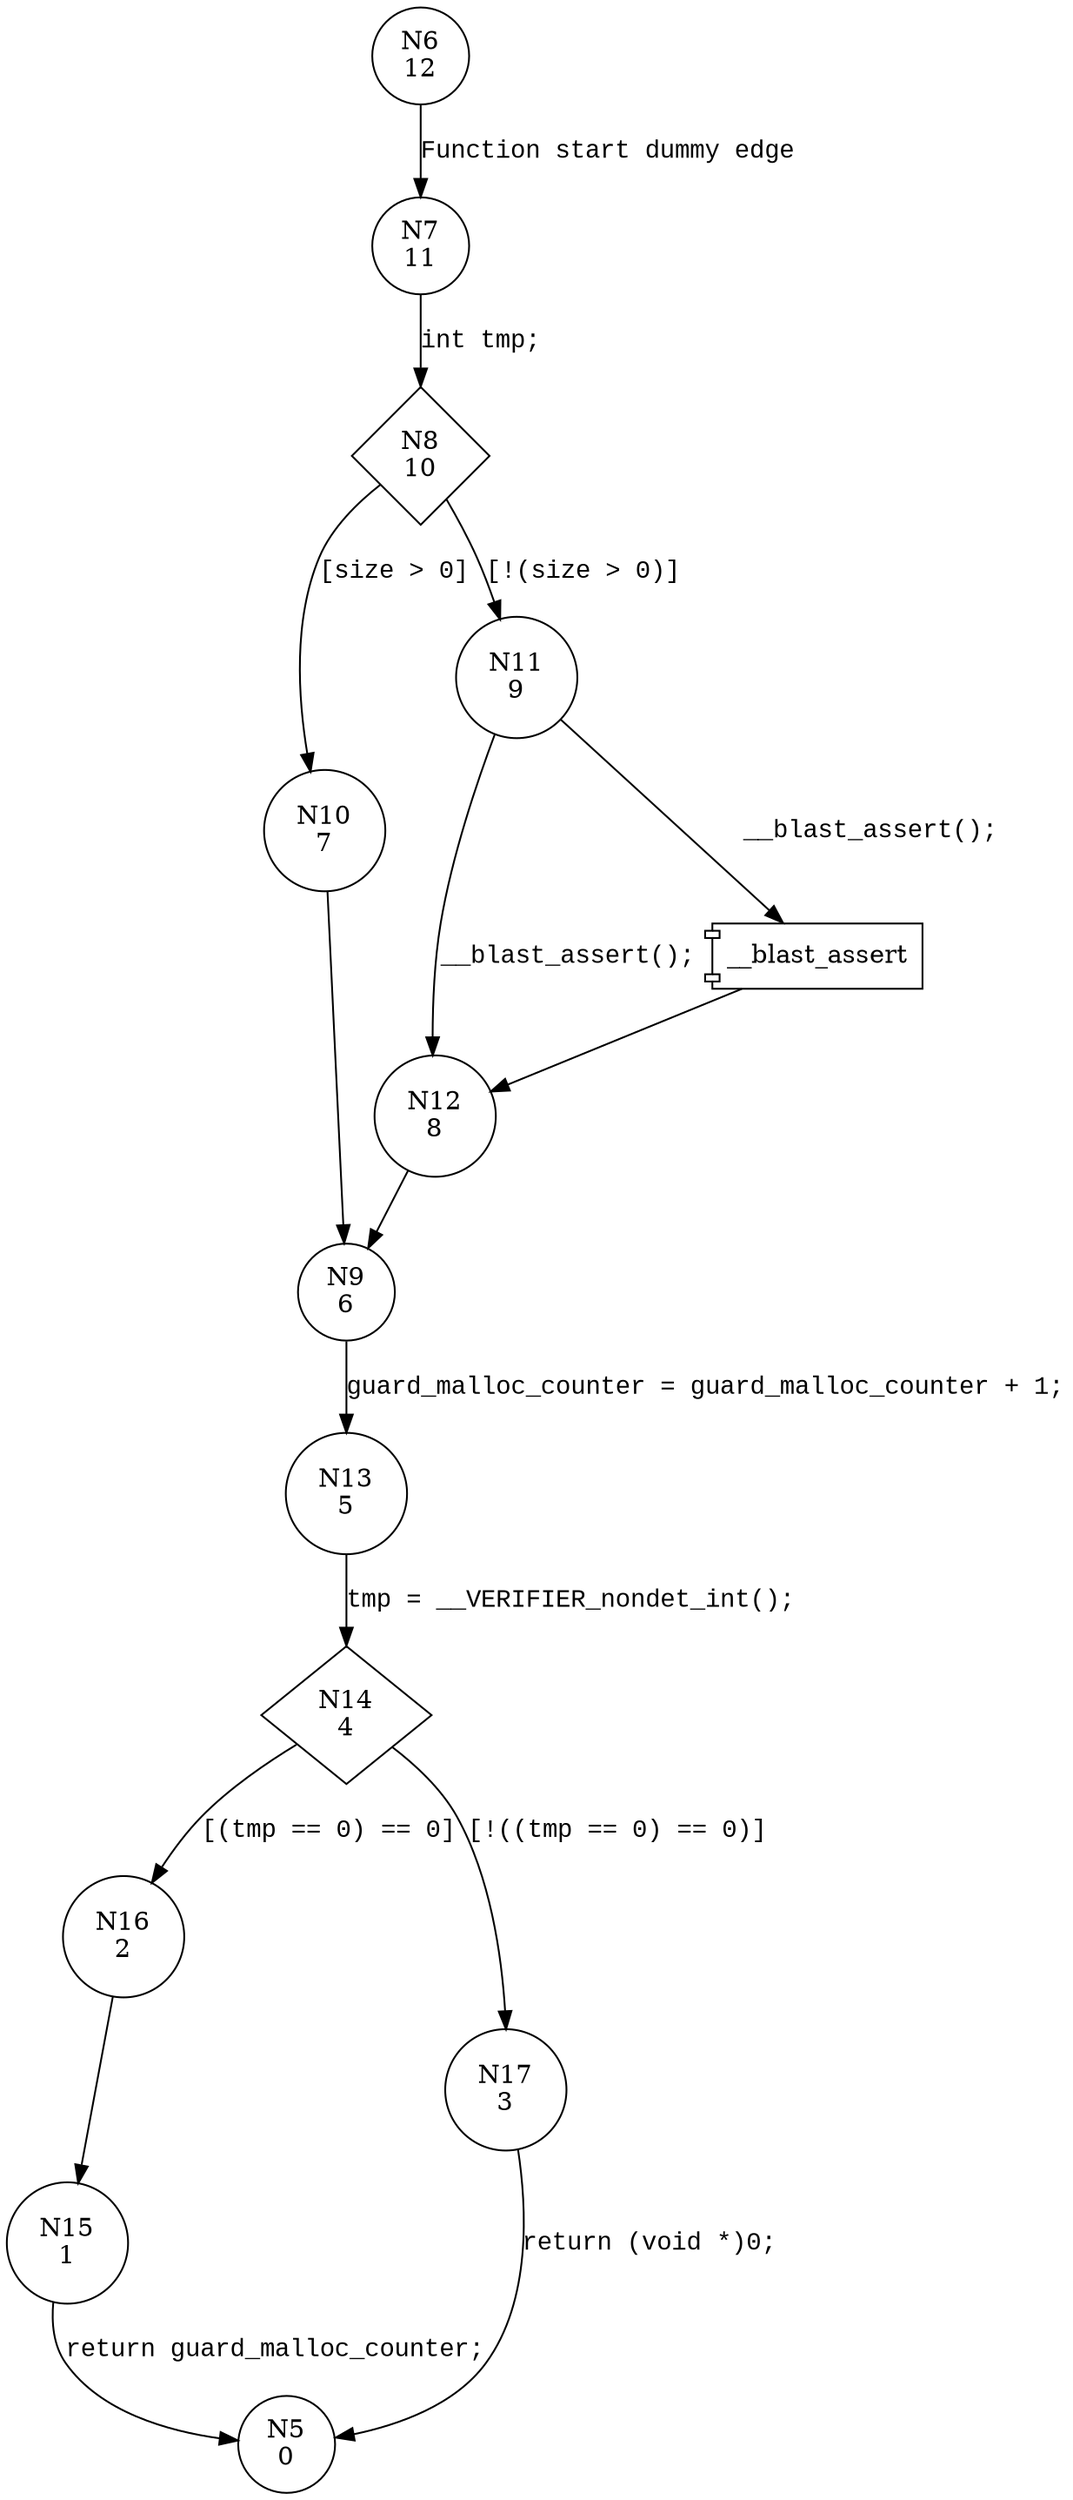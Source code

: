 digraph __getMemory {
6 [shape="circle" label="N6\n12"]
7 [shape="circle" label="N7\n11"]
8 [shape="diamond" label="N8\n10"]
10 [shape="circle" label="N10\n7"]
11 [shape="circle" label="N11\n9"]
12 [shape="circle" label="N12\n8"]
9 [shape="circle" label="N9\n6"]
13 [shape="circle" label="N13\n5"]
14 [shape="diamond" label="N14\n4"]
16 [shape="circle" label="N16\n2"]
17 [shape="circle" label="N17\n3"]
15 [shape="circle" label="N15\n1"]
5 [shape="circle" label="N5\n0"]
6 -> 7 [label="Function start dummy edge" fontname="Courier New"]
8 -> 10 [label="[size > 0]" fontname="Courier New"]
8 -> 11 [label="[!(size > 0)]" fontname="Courier New"]
100009 [shape="component" label="__blast_assert"]
11 -> 100009 [label="__blast_assert();" fontname="Courier New"]
100009 -> 12 [label="" fontname="Courier New"]
11 -> 12 [label="__blast_assert();" fontname="Courier New"]
12 -> 9 [label="" fontname="Courier New"]
9 -> 13 [label="guard_malloc_counter = guard_malloc_counter + 1;" fontname="Courier New"]
14 -> 16 [label="[(tmp == 0) == 0]" fontname="Courier New"]
14 -> 17 [label="[!((tmp == 0) == 0)]" fontname="Courier New"]
16 -> 15 [label="" fontname="Courier New"]
10 -> 9 [label="" fontname="Courier New"]
7 -> 8 [label="int tmp;" fontname="Courier New"]
13 -> 14 [label="tmp = __VERIFIER_nondet_int();" fontname="Courier New"]
17 -> 5 [label="return (void *)0;" fontname="Courier New"]
15 -> 5 [label="return guard_malloc_counter;" fontname="Courier New"]
}